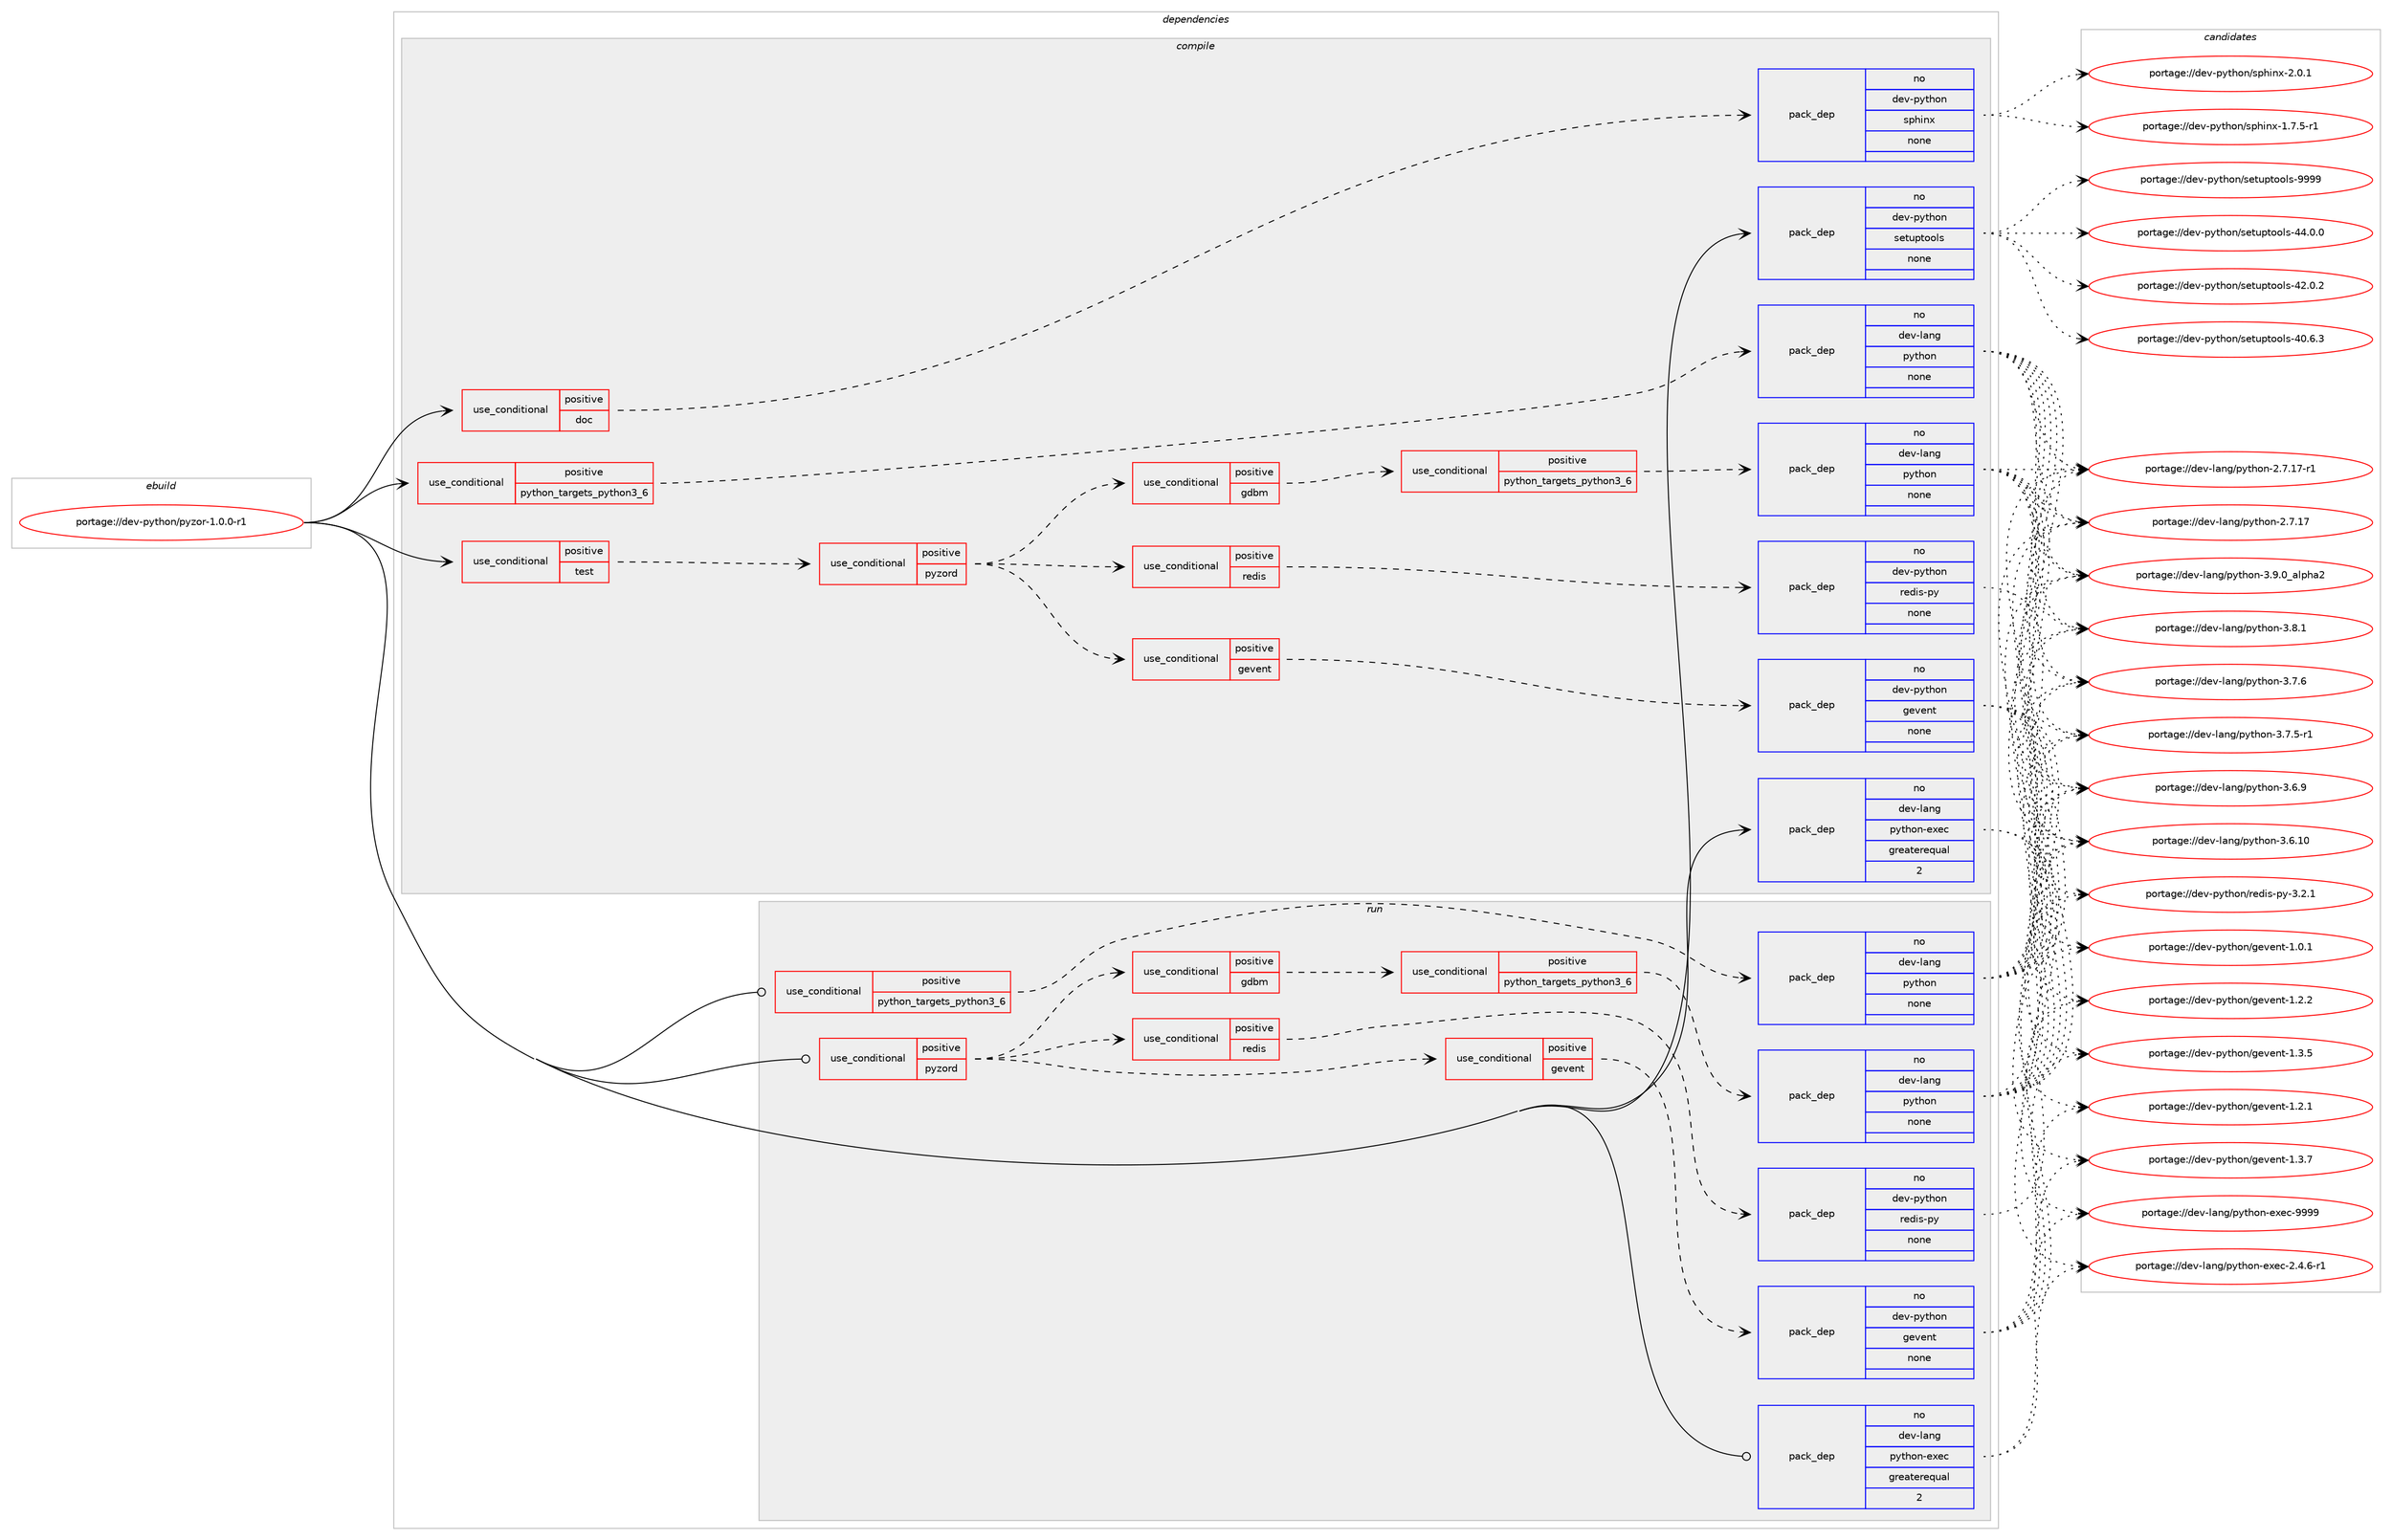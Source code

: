 digraph prolog {

# *************
# Graph options
# *************

newrank=true;
concentrate=true;
compound=true;
graph [rankdir=LR,fontname=Helvetica,fontsize=10,ranksep=1.5];#, ranksep=2.5, nodesep=0.2];
edge  [arrowhead=vee];
node  [fontname=Helvetica,fontsize=10];

# **********
# The ebuild
# **********

subgraph cluster_leftcol {
color=gray;
label=<<i>ebuild</i>>;
id [label="portage://dev-python/pyzor-1.0.0-r1", color=red, width=4, href="../dev-python/pyzor-1.0.0-r1.svg"];
}

# ****************
# The dependencies
# ****************

subgraph cluster_midcol {
color=gray;
label=<<i>dependencies</i>>;
subgraph cluster_compile {
fillcolor="#eeeeee";
style=filled;
label=<<i>compile</i>>;
subgraph cond107088 {
dependency429417 [label=<<TABLE BORDER="0" CELLBORDER="1" CELLSPACING="0" CELLPADDING="4"><TR><TD ROWSPAN="3" CELLPADDING="10">use_conditional</TD></TR><TR><TD>positive</TD></TR><TR><TD>doc</TD></TR></TABLE>>, shape=none, color=red];
subgraph pack317428 {
dependency429418 [label=<<TABLE BORDER="0" CELLBORDER="1" CELLSPACING="0" CELLPADDING="4" WIDTH="220"><TR><TD ROWSPAN="6" CELLPADDING="30">pack_dep</TD></TR><TR><TD WIDTH="110">no</TD></TR><TR><TD>dev-python</TD></TR><TR><TD>sphinx</TD></TR><TR><TD>none</TD></TR><TR><TD></TD></TR></TABLE>>, shape=none, color=blue];
}
dependency429417:e -> dependency429418:w [weight=20,style="dashed",arrowhead="vee"];
}
id:e -> dependency429417:w [weight=20,style="solid",arrowhead="vee"];
subgraph cond107089 {
dependency429419 [label=<<TABLE BORDER="0" CELLBORDER="1" CELLSPACING="0" CELLPADDING="4"><TR><TD ROWSPAN="3" CELLPADDING="10">use_conditional</TD></TR><TR><TD>positive</TD></TR><TR><TD>python_targets_python3_6</TD></TR></TABLE>>, shape=none, color=red];
subgraph pack317429 {
dependency429420 [label=<<TABLE BORDER="0" CELLBORDER="1" CELLSPACING="0" CELLPADDING="4" WIDTH="220"><TR><TD ROWSPAN="6" CELLPADDING="30">pack_dep</TD></TR><TR><TD WIDTH="110">no</TD></TR><TR><TD>dev-lang</TD></TR><TR><TD>python</TD></TR><TR><TD>none</TD></TR><TR><TD></TD></TR></TABLE>>, shape=none, color=blue];
}
dependency429419:e -> dependency429420:w [weight=20,style="dashed",arrowhead="vee"];
}
id:e -> dependency429419:w [weight=20,style="solid",arrowhead="vee"];
subgraph cond107090 {
dependency429421 [label=<<TABLE BORDER="0" CELLBORDER="1" CELLSPACING="0" CELLPADDING="4"><TR><TD ROWSPAN="3" CELLPADDING="10">use_conditional</TD></TR><TR><TD>positive</TD></TR><TR><TD>test</TD></TR></TABLE>>, shape=none, color=red];
subgraph cond107091 {
dependency429422 [label=<<TABLE BORDER="0" CELLBORDER="1" CELLSPACING="0" CELLPADDING="4"><TR><TD ROWSPAN="3" CELLPADDING="10">use_conditional</TD></TR><TR><TD>positive</TD></TR><TR><TD>pyzord</TD></TR></TABLE>>, shape=none, color=red];
subgraph cond107092 {
dependency429423 [label=<<TABLE BORDER="0" CELLBORDER="1" CELLSPACING="0" CELLPADDING="4"><TR><TD ROWSPAN="3" CELLPADDING="10">use_conditional</TD></TR><TR><TD>positive</TD></TR><TR><TD>gdbm</TD></TR></TABLE>>, shape=none, color=red];
subgraph cond107093 {
dependency429424 [label=<<TABLE BORDER="0" CELLBORDER="1" CELLSPACING="0" CELLPADDING="4"><TR><TD ROWSPAN="3" CELLPADDING="10">use_conditional</TD></TR><TR><TD>positive</TD></TR><TR><TD>python_targets_python3_6</TD></TR></TABLE>>, shape=none, color=red];
subgraph pack317430 {
dependency429425 [label=<<TABLE BORDER="0" CELLBORDER="1" CELLSPACING="0" CELLPADDING="4" WIDTH="220"><TR><TD ROWSPAN="6" CELLPADDING="30">pack_dep</TD></TR><TR><TD WIDTH="110">no</TD></TR><TR><TD>dev-lang</TD></TR><TR><TD>python</TD></TR><TR><TD>none</TD></TR><TR><TD></TD></TR></TABLE>>, shape=none, color=blue];
}
dependency429424:e -> dependency429425:w [weight=20,style="dashed",arrowhead="vee"];
}
dependency429423:e -> dependency429424:w [weight=20,style="dashed",arrowhead="vee"];
}
dependency429422:e -> dependency429423:w [weight=20,style="dashed",arrowhead="vee"];
subgraph cond107094 {
dependency429426 [label=<<TABLE BORDER="0" CELLBORDER="1" CELLSPACING="0" CELLPADDING="4"><TR><TD ROWSPAN="3" CELLPADDING="10">use_conditional</TD></TR><TR><TD>positive</TD></TR><TR><TD>redis</TD></TR></TABLE>>, shape=none, color=red];
subgraph pack317431 {
dependency429427 [label=<<TABLE BORDER="0" CELLBORDER="1" CELLSPACING="0" CELLPADDING="4" WIDTH="220"><TR><TD ROWSPAN="6" CELLPADDING="30">pack_dep</TD></TR><TR><TD WIDTH="110">no</TD></TR><TR><TD>dev-python</TD></TR><TR><TD>redis-py</TD></TR><TR><TD>none</TD></TR><TR><TD></TD></TR></TABLE>>, shape=none, color=blue];
}
dependency429426:e -> dependency429427:w [weight=20,style="dashed",arrowhead="vee"];
}
dependency429422:e -> dependency429426:w [weight=20,style="dashed",arrowhead="vee"];
subgraph cond107095 {
dependency429428 [label=<<TABLE BORDER="0" CELLBORDER="1" CELLSPACING="0" CELLPADDING="4"><TR><TD ROWSPAN="3" CELLPADDING="10">use_conditional</TD></TR><TR><TD>positive</TD></TR><TR><TD>gevent</TD></TR></TABLE>>, shape=none, color=red];
subgraph pack317432 {
dependency429429 [label=<<TABLE BORDER="0" CELLBORDER="1" CELLSPACING="0" CELLPADDING="4" WIDTH="220"><TR><TD ROWSPAN="6" CELLPADDING="30">pack_dep</TD></TR><TR><TD WIDTH="110">no</TD></TR><TR><TD>dev-python</TD></TR><TR><TD>gevent</TD></TR><TR><TD>none</TD></TR><TR><TD></TD></TR></TABLE>>, shape=none, color=blue];
}
dependency429428:e -> dependency429429:w [weight=20,style="dashed",arrowhead="vee"];
}
dependency429422:e -> dependency429428:w [weight=20,style="dashed",arrowhead="vee"];
}
dependency429421:e -> dependency429422:w [weight=20,style="dashed",arrowhead="vee"];
}
id:e -> dependency429421:w [weight=20,style="solid",arrowhead="vee"];
subgraph pack317433 {
dependency429430 [label=<<TABLE BORDER="0" CELLBORDER="1" CELLSPACING="0" CELLPADDING="4" WIDTH="220"><TR><TD ROWSPAN="6" CELLPADDING="30">pack_dep</TD></TR><TR><TD WIDTH="110">no</TD></TR><TR><TD>dev-lang</TD></TR><TR><TD>python-exec</TD></TR><TR><TD>greaterequal</TD></TR><TR><TD>2</TD></TR></TABLE>>, shape=none, color=blue];
}
id:e -> dependency429430:w [weight=20,style="solid",arrowhead="vee"];
subgraph pack317434 {
dependency429431 [label=<<TABLE BORDER="0" CELLBORDER="1" CELLSPACING="0" CELLPADDING="4" WIDTH="220"><TR><TD ROWSPAN="6" CELLPADDING="30">pack_dep</TD></TR><TR><TD WIDTH="110">no</TD></TR><TR><TD>dev-python</TD></TR><TR><TD>setuptools</TD></TR><TR><TD>none</TD></TR><TR><TD></TD></TR></TABLE>>, shape=none, color=blue];
}
id:e -> dependency429431:w [weight=20,style="solid",arrowhead="vee"];
}
subgraph cluster_compileandrun {
fillcolor="#eeeeee";
style=filled;
label=<<i>compile and run</i>>;
}
subgraph cluster_run {
fillcolor="#eeeeee";
style=filled;
label=<<i>run</i>>;
subgraph cond107096 {
dependency429432 [label=<<TABLE BORDER="0" CELLBORDER="1" CELLSPACING="0" CELLPADDING="4"><TR><TD ROWSPAN="3" CELLPADDING="10">use_conditional</TD></TR><TR><TD>positive</TD></TR><TR><TD>python_targets_python3_6</TD></TR></TABLE>>, shape=none, color=red];
subgraph pack317435 {
dependency429433 [label=<<TABLE BORDER="0" CELLBORDER="1" CELLSPACING="0" CELLPADDING="4" WIDTH="220"><TR><TD ROWSPAN="6" CELLPADDING="30">pack_dep</TD></TR><TR><TD WIDTH="110">no</TD></TR><TR><TD>dev-lang</TD></TR><TR><TD>python</TD></TR><TR><TD>none</TD></TR><TR><TD></TD></TR></TABLE>>, shape=none, color=blue];
}
dependency429432:e -> dependency429433:w [weight=20,style="dashed",arrowhead="vee"];
}
id:e -> dependency429432:w [weight=20,style="solid",arrowhead="odot"];
subgraph cond107097 {
dependency429434 [label=<<TABLE BORDER="0" CELLBORDER="1" CELLSPACING="0" CELLPADDING="4"><TR><TD ROWSPAN="3" CELLPADDING="10">use_conditional</TD></TR><TR><TD>positive</TD></TR><TR><TD>pyzord</TD></TR></TABLE>>, shape=none, color=red];
subgraph cond107098 {
dependency429435 [label=<<TABLE BORDER="0" CELLBORDER="1" CELLSPACING="0" CELLPADDING="4"><TR><TD ROWSPAN="3" CELLPADDING="10">use_conditional</TD></TR><TR><TD>positive</TD></TR><TR><TD>gdbm</TD></TR></TABLE>>, shape=none, color=red];
subgraph cond107099 {
dependency429436 [label=<<TABLE BORDER="0" CELLBORDER="1" CELLSPACING="0" CELLPADDING="4"><TR><TD ROWSPAN="3" CELLPADDING="10">use_conditional</TD></TR><TR><TD>positive</TD></TR><TR><TD>python_targets_python3_6</TD></TR></TABLE>>, shape=none, color=red];
subgraph pack317436 {
dependency429437 [label=<<TABLE BORDER="0" CELLBORDER="1" CELLSPACING="0" CELLPADDING="4" WIDTH="220"><TR><TD ROWSPAN="6" CELLPADDING="30">pack_dep</TD></TR><TR><TD WIDTH="110">no</TD></TR><TR><TD>dev-lang</TD></TR><TR><TD>python</TD></TR><TR><TD>none</TD></TR><TR><TD></TD></TR></TABLE>>, shape=none, color=blue];
}
dependency429436:e -> dependency429437:w [weight=20,style="dashed",arrowhead="vee"];
}
dependency429435:e -> dependency429436:w [weight=20,style="dashed",arrowhead="vee"];
}
dependency429434:e -> dependency429435:w [weight=20,style="dashed",arrowhead="vee"];
subgraph cond107100 {
dependency429438 [label=<<TABLE BORDER="0" CELLBORDER="1" CELLSPACING="0" CELLPADDING="4"><TR><TD ROWSPAN="3" CELLPADDING="10">use_conditional</TD></TR><TR><TD>positive</TD></TR><TR><TD>redis</TD></TR></TABLE>>, shape=none, color=red];
subgraph pack317437 {
dependency429439 [label=<<TABLE BORDER="0" CELLBORDER="1" CELLSPACING="0" CELLPADDING="4" WIDTH="220"><TR><TD ROWSPAN="6" CELLPADDING="30">pack_dep</TD></TR><TR><TD WIDTH="110">no</TD></TR><TR><TD>dev-python</TD></TR><TR><TD>redis-py</TD></TR><TR><TD>none</TD></TR><TR><TD></TD></TR></TABLE>>, shape=none, color=blue];
}
dependency429438:e -> dependency429439:w [weight=20,style="dashed",arrowhead="vee"];
}
dependency429434:e -> dependency429438:w [weight=20,style="dashed",arrowhead="vee"];
subgraph cond107101 {
dependency429440 [label=<<TABLE BORDER="0" CELLBORDER="1" CELLSPACING="0" CELLPADDING="4"><TR><TD ROWSPAN="3" CELLPADDING="10">use_conditional</TD></TR><TR><TD>positive</TD></TR><TR><TD>gevent</TD></TR></TABLE>>, shape=none, color=red];
subgraph pack317438 {
dependency429441 [label=<<TABLE BORDER="0" CELLBORDER="1" CELLSPACING="0" CELLPADDING="4" WIDTH="220"><TR><TD ROWSPAN="6" CELLPADDING="30">pack_dep</TD></TR><TR><TD WIDTH="110">no</TD></TR><TR><TD>dev-python</TD></TR><TR><TD>gevent</TD></TR><TR><TD>none</TD></TR><TR><TD></TD></TR></TABLE>>, shape=none, color=blue];
}
dependency429440:e -> dependency429441:w [weight=20,style="dashed",arrowhead="vee"];
}
dependency429434:e -> dependency429440:w [weight=20,style="dashed",arrowhead="vee"];
}
id:e -> dependency429434:w [weight=20,style="solid",arrowhead="odot"];
subgraph pack317439 {
dependency429442 [label=<<TABLE BORDER="0" CELLBORDER="1" CELLSPACING="0" CELLPADDING="4" WIDTH="220"><TR><TD ROWSPAN="6" CELLPADDING="30">pack_dep</TD></TR><TR><TD WIDTH="110">no</TD></TR><TR><TD>dev-lang</TD></TR><TR><TD>python-exec</TD></TR><TR><TD>greaterequal</TD></TR><TR><TD>2</TD></TR></TABLE>>, shape=none, color=blue];
}
id:e -> dependency429442:w [weight=20,style="solid",arrowhead="odot"];
}
}

# **************
# The candidates
# **************

subgraph cluster_choices {
rank=same;
color=gray;
label=<<i>candidates</i>>;

subgraph choice317428 {
color=black;
nodesep=1;
choice1001011184511212111610411111047115112104105110120455046484649 [label="portage://dev-python/sphinx-2.0.1", color=red, width=4,href="../dev-python/sphinx-2.0.1.svg"];
choice10010111845112121116104111110471151121041051101204549465546534511449 [label="portage://dev-python/sphinx-1.7.5-r1", color=red, width=4,href="../dev-python/sphinx-1.7.5-r1.svg"];
dependency429418:e -> choice1001011184511212111610411111047115112104105110120455046484649:w [style=dotted,weight="100"];
dependency429418:e -> choice10010111845112121116104111110471151121041051101204549465546534511449:w [style=dotted,weight="100"];
}
subgraph choice317429 {
color=black;
nodesep=1;
choice10010111845108971101034711212111610411111045514657464895971081121049750 [label="portage://dev-lang/python-3.9.0_alpha2", color=red, width=4,href="../dev-lang/python-3.9.0_alpha2.svg"];
choice100101118451089711010347112121116104111110455146564649 [label="portage://dev-lang/python-3.8.1", color=red, width=4,href="../dev-lang/python-3.8.1.svg"];
choice100101118451089711010347112121116104111110455146554654 [label="portage://dev-lang/python-3.7.6", color=red, width=4,href="../dev-lang/python-3.7.6.svg"];
choice1001011184510897110103471121211161041111104551465546534511449 [label="portage://dev-lang/python-3.7.5-r1", color=red, width=4,href="../dev-lang/python-3.7.5-r1.svg"];
choice100101118451089711010347112121116104111110455146544657 [label="portage://dev-lang/python-3.6.9", color=red, width=4,href="../dev-lang/python-3.6.9.svg"];
choice10010111845108971101034711212111610411111045514654464948 [label="portage://dev-lang/python-3.6.10", color=red, width=4,href="../dev-lang/python-3.6.10.svg"];
choice100101118451089711010347112121116104111110455046554649554511449 [label="portage://dev-lang/python-2.7.17-r1", color=red, width=4,href="../dev-lang/python-2.7.17-r1.svg"];
choice10010111845108971101034711212111610411111045504655464955 [label="portage://dev-lang/python-2.7.17", color=red, width=4,href="../dev-lang/python-2.7.17.svg"];
dependency429420:e -> choice10010111845108971101034711212111610411111045514657464895971081121049750:w [style=dotted,weight="100"];
dependency429420:e -> choice100101118451089711010347112121116104111110455146564649:w [style=dotted,weight="100"];
dependency429420:e -> choice100101118451089711010347112121116104111110455146554654:w [style=dotted,weight="100"];
dependency429420:e -> choice1001011184510897110103471121211161041111104551465546534511449:w [style=dotted,weight="100"];
dependency429420:e -> choice100101118451089711010347112121116104111110455146544657:w [style=dotted,weight="100"];
dependency429420:e -> choice10010111845108971101034711212111610411111045514654464948:w [style=dotted,weight="100"];
dependency429420:e -> choice100101118451089711010347112121116104111110455046554649554511449:w [style=dotted,weight="100"];
dependency429420:e -> choice10010111845108971101034711212111610411111045504655464955:w [style=dotted,weight="100"];
}
subgraph choice317430 {
color=black;
nodesep=1;
choice10010111845108971101034711212111610411111045514657464895971081121049750 [label="portage://dev-lang/python-3.9.0_alpha2", color=red, width=4,href="../dev-lang/python-3.9.0_alpha2.svg"];
choice100101118451089711010347112121116104111110455146564649 [label="portage://dev-lang/python-3.8.1", color=red, width=4,href="../dev-lang/python-3.8.1.svg"];
choice100101118451089711010347112121116104111110455146554654 [label="portage://dev-lang/python-3.7.6", color=red, width=4,href="../dev-lang/python-3.7.6.svg"];
choice1001011184510897110103471121211161041111104551465546534511449 [label="portage://dev-lang/python-3.7.5-r1", color=red, width=4,href="../dev-lang/python-3.7.5-r1.svg"];
choice100101118451089711010347112121116104111110455146544657 [label="portage://dev-lang/python-3.6.9", color=red, width=4,href="../dev-lang/python-3.6.9.svg"];
choice10010111845108971101034711212111610411111045514654464948 [label="portage://dev-lang/python-3.6.10", color=red, width=4,href="../dev-lang/python-3.6.10.svg"];
choice100101118451089711010347112121116104111110455046554649554511449 [label="portage://dev-lang/python-2.7.17-r1", color=red, width=4,href="../dev-lang/python-2.7.17-r1.svg"];
choice10010111845108971101034711212111610411111045504655464955 [label="portage://dev-lang/python-2.7.17", color=red, width=4,href="../dev-lang/python-2.7.17.svg"];
dependency429425:e -> choice10010111845108971101034711212111610411111045514657464895971081121049750:w [style=dotted,weight="100"];
dependency429425:e -> choice100101118451089711010347112121116104111110455146564649:w [style=dotted,weight="100"];
dependency429425:e -> choice100101118451089711010347112121116104111110455146554654:w [style=dotted,weight="100"];
dependency429425:e -> choice1001011184510897110103471121211161041111104551465546534511449:w [style=dotted,weight="100"];
dependency429425:e -> choice100101118451089711010347112121116104111110455146544657:w [style=dotted,weight="100"];
dependency429425:e -> choice10010111845108971101034711212111610411111045514654464948:w [style=dotted,weight="100"];
dependency429425:e -> choice100101118451089711010347112121116104111110455046554649554511449:w [style=dotted,weight="100"];
dependency429425:e -> choice10010111845108971101034711212111610411111045504655464955:w [style=dotted,weight="100"];
}
subgraph choice317431 {
color=black;
nodesep=1;
choice100101118451121211161041111104711410110010511545112121455146504649 [label="portage://dev-python/redis-py-3.2.1", color=red, width=4,href="../dev-python/redis-py-3.2.1.svg"];
dependency429427:e -> choice100101118451121211161041111104711410110010511545112121455146504649:w [style=dotted,weight="100"];
}
subgraph choice317432 {
color=black;
nodesep=1;
choice1001011184511212111610411111047103101118101110116454946514655 [label="portage://dev-python/gevent-1.3.7", color=red, width=4,href="../dev-python/gevent-1.3.7.svg"];
choice1001011184511212111610411111047103101118101110116454946514653 [label="portage://dev-python/gevent-1.3.5", color=red, width=4,href="../dev-python/gevent-1.3.5.svg"];
choice1001011184511212111610411111047103101118101110116454946504650 [label="portage://dev-python/gevent-1.2.2", color=red, width=4,href="../dev-python/gevent-1.2.2.svg"];
choice1001011184511212111610411111047103101118101110116454946504649 [label="portage://dev-python/gevent-1.2.1", color=red, width=4,href="../dev-python/gevent-1.2.1.svg"];
choice1001011184511212111610411111047103101118101110116454946484649 [label="portage://dev-python/gevent-1.0.1", color=red, width=4,href="../dev-python/gevent-1.0.1.svg"];
dependency429429:e -> choice1001011184511212111610411111047103101118101110116454946514655:w [style=dotted,weight="100"];
dependency429429:e -> choice1001011184511212111610411111047103101118101110116454946514653:w [style=dotted,weight="100"];
dependency429429:e -> choice1001011184511212111610411111047103101118101110116454946504650:w [style=dotted,weight="100"];
dependency429429:e -> choice1001011184511212111610411111047103101118101110116454946504649:w [style=dotted,weight="100"];
dependency429429:e -> choice1001011184511212111610411111047103101118101110116454946484649:w [style=dotted,weight="100"];
}
subgraph choice317433 {
color=black;
nodesep=1;
choice10010111845108971101034711212111610411111045101120101994557575757 [label="portage://dev-lang/python-exec-9999", color=red, width=4,href="../dev-lang/python-exec-9999.svg"];
choice10010111845108971101034711212111610411111045101120101994550465246544511449 [label="portage://dev-lang/python-exec-2.4.6-r1", color=red, width=4,href="../dev-lang/python-exec-2.4.6-r1.svg"];
dependency429430:e -> choice10010111845108971101034711212111610411111045101120101994557575757:w [style=dotted,weight="100"];
dependency429430:e -> choice10010111845108971101034711212111610411111045101120101994550465246544511449:w [style=dotted,weight="100"];
}
subgraph choice317434 {
color=black;
nodesep=1;
choice10010111845112121116104111110471151011161171121161111111081154557575757 [label="portage://dev-python/setuptools-9999", color=red, width=4,href="../dev-python/setuptools-9999.svg"];
choice100101118451121211161041111104711510111611711211611111110811545525246484648 [label="portage://dev-python/setuptools-44.0.0", color=red, width=4,href="../dev-python/setuptools-44.0.0.svg"];
choice100101118451121211161041111104711510111611711211611111110811545525046484650 [label="portage://dev-python/setuptools-42.0.2", color=red, width=4,href="../dev-python/setuptools-42.0.2.svg"];
choice100101118451121211161041111104711510111611711211611111110811545524846544651 [label="portage://dev-python/setuptools-40.6.3", color=red, width=4,href="../dev-python/setuptools-40.6.3.svg"];
dependency429431:e -> choice10010111845112121116104111110471151011161171121161111111081154557575757:w [style=dotted,weight="100"];
dependency429431:e -> choice100101118451121211161041111104711510111611711211611111110811545525246484648:w [style=dotted,weight="100"];
dependency429431:e -> choice100101118451121211161041111104711510111611711211611111110811545525046484650:w [style=dotted,weight="100"];
dependency429431:e -> choice100101118451121211161041111104711510111611711211611111110811545524846544651:w [style=dotted,weight="100"];
}
subgraph choice317435 {
color=black;
nodesep=1;
choice10010111845108971101034711212111610411111045514657464895971081121049750 [label="portage://dev-lang/python-3.9.0_alpha2", color=red, width=4,href="../dev-lang/python-3.9.0_alpha2.svg"];
choice100101118451089711010347112121116104111110455146564649 [label="portage://dev-lang/python-3.8.1", color=red, width=4,href="../dev-lang/python-3.8.1.svg"];
choice100101118451089711010347112121116104111110455146554654 [label="portage://dev-lang/python-3.7.6", color=red, width=4,href="../dev-lang/python-3.7.6.svg"];
choice1001011184510897110103471121211161041111104551465546534511449 [label="portage://dev-lang/python-3.7.5-r1", color=red, width=4,href="../dev-lang/python-3.7.5-r1.svg"];
choice100101118451089711010347112121116104111110455146544657 [label="portage://dev-lang/python-3.6.9", color=red, width=4,href="../dev-lang/python-3.6.9.svg"];
choice10010111845108971101034711212111610411111045514654464948 [label="portage://dev-lang/python-3.6.10", color=red, width=4,href="../dev-lang/python-3.6.10.svg"];
choice100101118451089711010347112121116104111110455046554649554511449 [label="portage://dev-lang/python-2.7.17-r1", color=red, width=4,href="../dev-lang/python-2.7.17-r1.svg"];
choice10010111845108971101034711212111610411111045504655464955 [label="portage://dev-lang/python-2.7.17", color=red, width=4,href="../dev-lang/python-2.7.17.svg"];
dependency429433:e -> choice10010111845108971101034711212111610411111045514657464895971081121049750:w [style=dotted,weight="100"];
dependency429433:e -> choice100101118451089711010347112121116104111110455146564649:w [style=dotted,weight="100"];
dependency429433:e -> choice100101118451089711010347112121116104111110455146554654:w [style=dotted,weight="100"];
dependency429433:e -> choice1001011184510897110103471121211161041111104551465546534511449:w [style=dotted,weight="100"];
dependency429433:e -> choice100101118451089711010347112121116104111110455146544657:w [style=dotted,weight="100"];
dependency429433:e -> choice10010111845108971101034711212111610411111045514654464948:w [style=dotted,weight="100"];
dependency429433:e -> choice100101118451089711010347112121116104111110455046554649554511449:w [style=dotted,weight="100"];
dependency429433:e -> choice10010111845108971101034711212111610411111045504655464955:w [style=dotted,weight="100"];
}
subgraph choice317436 {
color=black;
nodesep=1;
choice10010111845108971101034711212111610411111045514657464895971081121049750 [label="portage://dev-lang/python-3.9.0_alpha2", color=red, width=4,href="../dev-lang/python-3.9.0_alpha2.svg"];
choice100101118451089711010347112121116104111110455146564649 [label="portage://dev-lang/python-3.8.1", color=red, width=4,href="../dev-lang/python-3.8.1.svg"];
choice100101118451089711010347112121116104111110455146554654 [label="portage://dev-lang/python-3.7.6", color=red, width=4,href="../dev-lang/python-3.7.6.svg"];
choice1001011184510897110103471121211161041111104551465546534511449 [label="portage://dev-lang/python-3.7.5-r1", color=red, width=4,href="../dev-lang/python-3.7.5-r1.svg"];
choice100101118451089711010347112121116104111110455146544657 [label="portage://dev-lang/python-3.6.9", color=red, width=4,href="../dev-lang/python-3.6.9.svg"];
choice10010111845108971101034711212111610411111045514654464948 [label="portage://dev-lang/python-3.6.10", color=red, width=4,href="../dev-lang/python-3.6.10.svg"];
choice100101118451089711010347112121116104111110455046554649554511449 [label="portage://dev-lang/python-2.7.17-r1", color=red, width=4,href="../dev-lang/python-2.7.17-r1.svg"];
choice10010111845108971101034711212111610411111045504655464955 [label="portage://dev-lang/python-2.7.17", color=red, width=4,href="../dev-lang/python-2.7.17.svg"];
dependency429437:e -> choice10010111845108971101034711212111610411111045514657464895971081121049750:w [style=dotted,weight="100"];
dependency429437:e -> choice100101118451089711010347112121116104111110455146564649:w [style=dotted,weight="100"];
dependency429437:e -> choice100101118451089711010347112121116104111110455146554654:w [style=dotted,weight="100"];
dependency429437:e -> choice1001011184510897110103471121211161041111104551465546534511449:w [style=dotted,weight="100"];
dependency429437:e -> choice100101118451089711010347112121116104111110455146544657:w [style=dotted,weight="100"];
dependency429437:e -> choice10010111845108971101034711212111610411111045514654464948:w [style=dotted,weight="100"];
dependency429437:e -> choice100101118451089711010347112121116104111110455046554649554511449:w [style=dotted,weight="100"];
dependency429437:e -> choice10010111845108971101034711212111610411111045504655464955:w [style=dotted,weight="100"];
}
subgraph choice317437 {
color=black;
nodesep=1;
choice100101118451121211161041111104711410110010511545112121455146504649 [label="portage://dev-python/redis-py-3.2.1", color=red, width=4,href="../dev-python/redis-py-3.2.1.svg"];
dependency429439:e -> choice100101118451121211161041111104711410110010511545112121455146504649:w [style=dotted,weight="100"];
}
subgraph choice317438 {
color=black;
nodesep=1;
choice1001011184511212111610411111047103101118101110116454946514655 [label="portage://dev-python/gevent-1.3.7", color=red, width=4,href="../dev-python/gevent-1.3.7.svg"];
choice1001011184511212111610411111047103101118101110116454946514653 [label="portage://dev-python/gevent-1.3.5", color=red, width=4,href="../dev-python/gevent-1.3.5.svg"];
choice1001011184511212111610411111047103101118101110116454946504650 [label="portage://dev-python/gevent-1.2.2", color=red, width=4,href="../dev-python/gevent-1.2.2.svg"];
choice1001011184511212111610411111047103101118101110116454946504649 [label="portage://dev-python/gevent-1.2.1", color=red, width=4,href="../dev-python/gevent-1.2.1.svg"];
choice1001011184511212111610411111047103101118101110116454946484649 [label="portage://dev-python/gevent-1.0.1", color=red, width=4,href="../dev-python/gevent-1.0.1.svg"];
dependency429441:e -> choice1001011184511212111610411111047103101118101110116454946514655:w [style=dotted,weight="100"];
dependency429441:e -> choice1001011184511212111610411111047103101118101110116454946514653:w [style=dotted,weight="100"];
dependency429441:e -> choice1001011184511212111610411111047103101118101110116454946504650:w [style=dotted,weight="100"];
dependency429441:e -> choice1001011184511212111610411111047103101118101110116454946504649:w [style=dotted,weight="100"];
dependency429441:e -> choice1001011184511212111610411111047103101118101110116454946484649:w [style=dotted,weight="100"];
}
subgraph choice317439 {
color=black;
nodesep=1;
choice10010111845108971101034711212111610411111045101120101994557575757 [label="portage://dev-lang/python-exec-9999", color=red, width=4,href="../dev-lang/python-exec-9999.svg"];
choice10010111845108971101034711212111610411111045101120101994550465246544511449 [label="portage://dev-lang/python-exec-2.4.6-r1", color=red, width=4,href="../dev-lang/python-exec-2.4.6-r1.svg"];
dependency429442:e -> choice10010111845108971101034711212111610411111045101120101994557575757:w [style=dotted,weight="100"];
dependency429442:e -> choice10010111845108971101034711212111610411111045101120101994550465246544511449:w [style=dotted,weight="100"];
}
}

}
